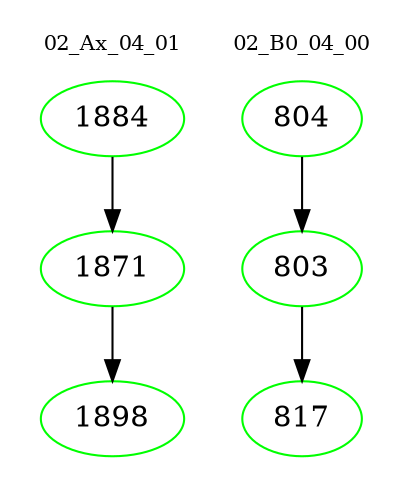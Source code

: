 digraph{
subgraph cluster_0 {
color = white
label = "02_Ax_04_01";
fontsize=10;
T0_1884 [label="1884", color="green"]
T0_1884 -> T0_1871 [color="black"]
T0_1871 [label="1871", color="green"]
T0_1871 -> T0_1898 [color="black"]
T0_1898 [label="1898", color="green"]
}
subgraph cluster_1 {
color = white
label = "02_B0_04_00";
fontsize=10;
T1_804 [label="804", color="green"]
T1_804 -> T1_803 [color="black"]
T1_803 [label="803", color="green"]
T1_803 -> T1_817 [color="black"]
T1_817 [label="817", color="green"]
}
}
